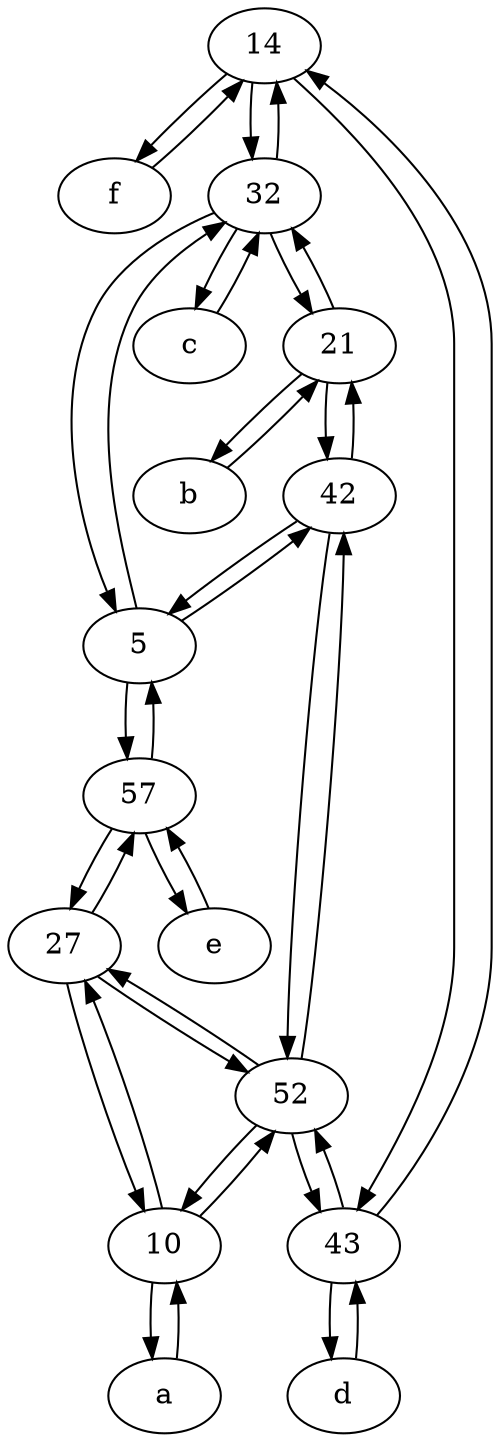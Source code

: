digraph  {
	14;
	57;
	d [pos="20,30!"];
	f [pos="15,45!"];
	a [pos="40,10!"];
	27;
	5;
	c [pos="20,10!"];
	b [pos="50,20!"];
	21;
	e [pos="30,50!"];
	32;
	43;
	42;
	10;
	52;
	10 -> 27;
	32 -> 14;
	14 -> f;
	43 -> 14;
	52 -> 43;
	52 -> 27;
	b -> 21;
	57 -> e;
	27 -> 10;
	21 -> b;
	a -> 10;
	10 -> a;
	42 -> 52;
	42 -> 21;
	c -> 32;
	5 -> 57;
	43 -> 52;
	32 -> 21;
	5 -> 42;
	32 -> 5;
	21 -> 32;
	10 -> 52;
	f -> 14;
	32 -> c;
	42 -> 5;
	27 -> 57;
	e -> 57;
	57 -> 5;
	14 -> 32;
	57 -> 27;
	27 -> 52;
	d -> 43;
	52 -> 42;
	14 -> 43;
	21 -> 42;
	5 -> 32;
	43 -> d;
	52 -> 10;

	}